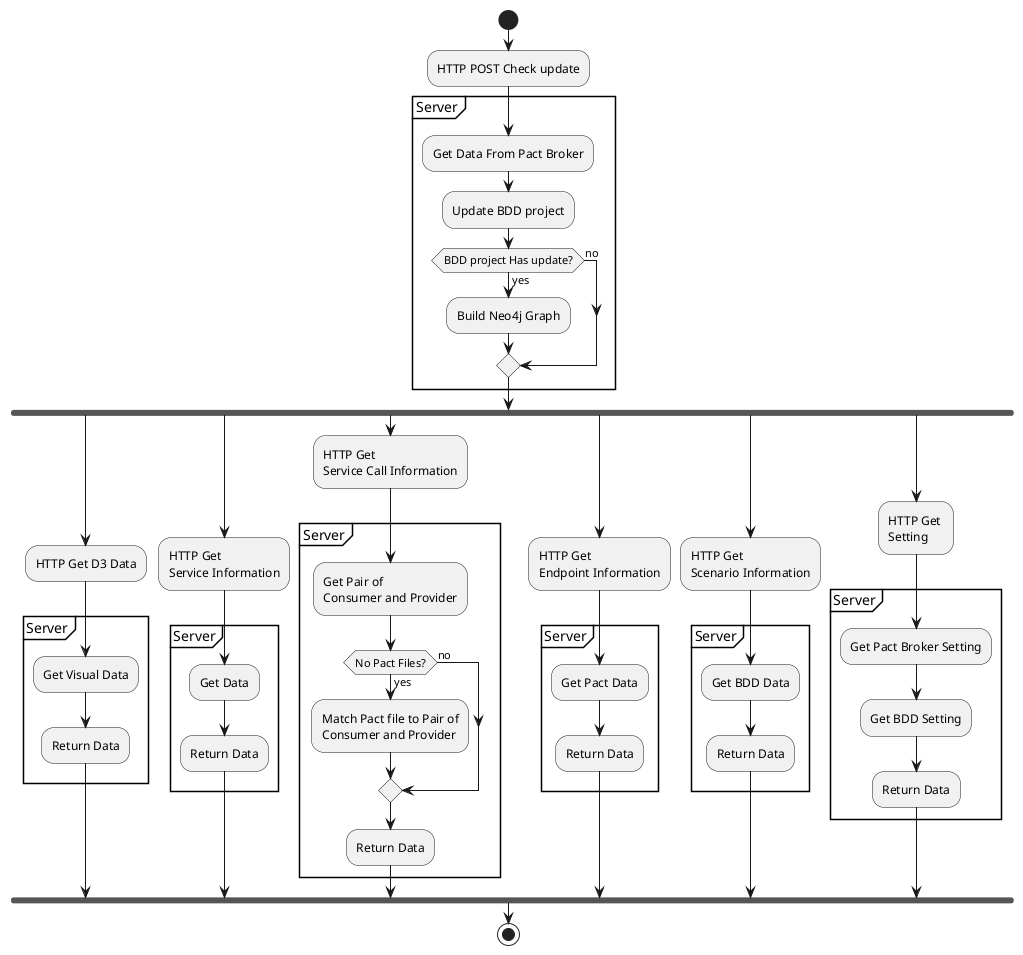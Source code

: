 @startuml
start
:HTTP POST Check update;
partition Server {
    :Get Data From Pact Broker;
    :Update BDD project;
    if (BDD project Has update?) then (yes)
        :Build Neo4j Graph;
    else (no)
    endif
}
fork
    :HTTP Get D3 Data;
    partition Server {
        :Get Visual Data;
        :Return Data;
    }
fork again
    :HTTP Get \nService Information;
    partition Server {
        :Get Data;
        :Return Data;
    }
fork again
    :HTTP Get \nService Call Information;
    partition Server {
        :Get Pair of \nConsumer and Provider;
        if (No Pact Files?) then (yes)
            :Match Pact file to Pair of\nConsumer and Provider;
        else (no)
        endif
        :Return Data;
    }
fork again
    :HTTP Get \nEndpoint Information;
    partition Server {
        :Get Pact Data;
        :Return Data;
    }
fork again
    :HTTP Get \nScenario Information;
    partition Server {
        :Get BDD Data;
        :Return Data;
    }
fork again
    :HTTP Get \nSetting;
    partition Server {
        :Get Pact Broker Setting;
        :Get BDD Setting;
        :Return Data;
    }
end fork
stop
@enduml